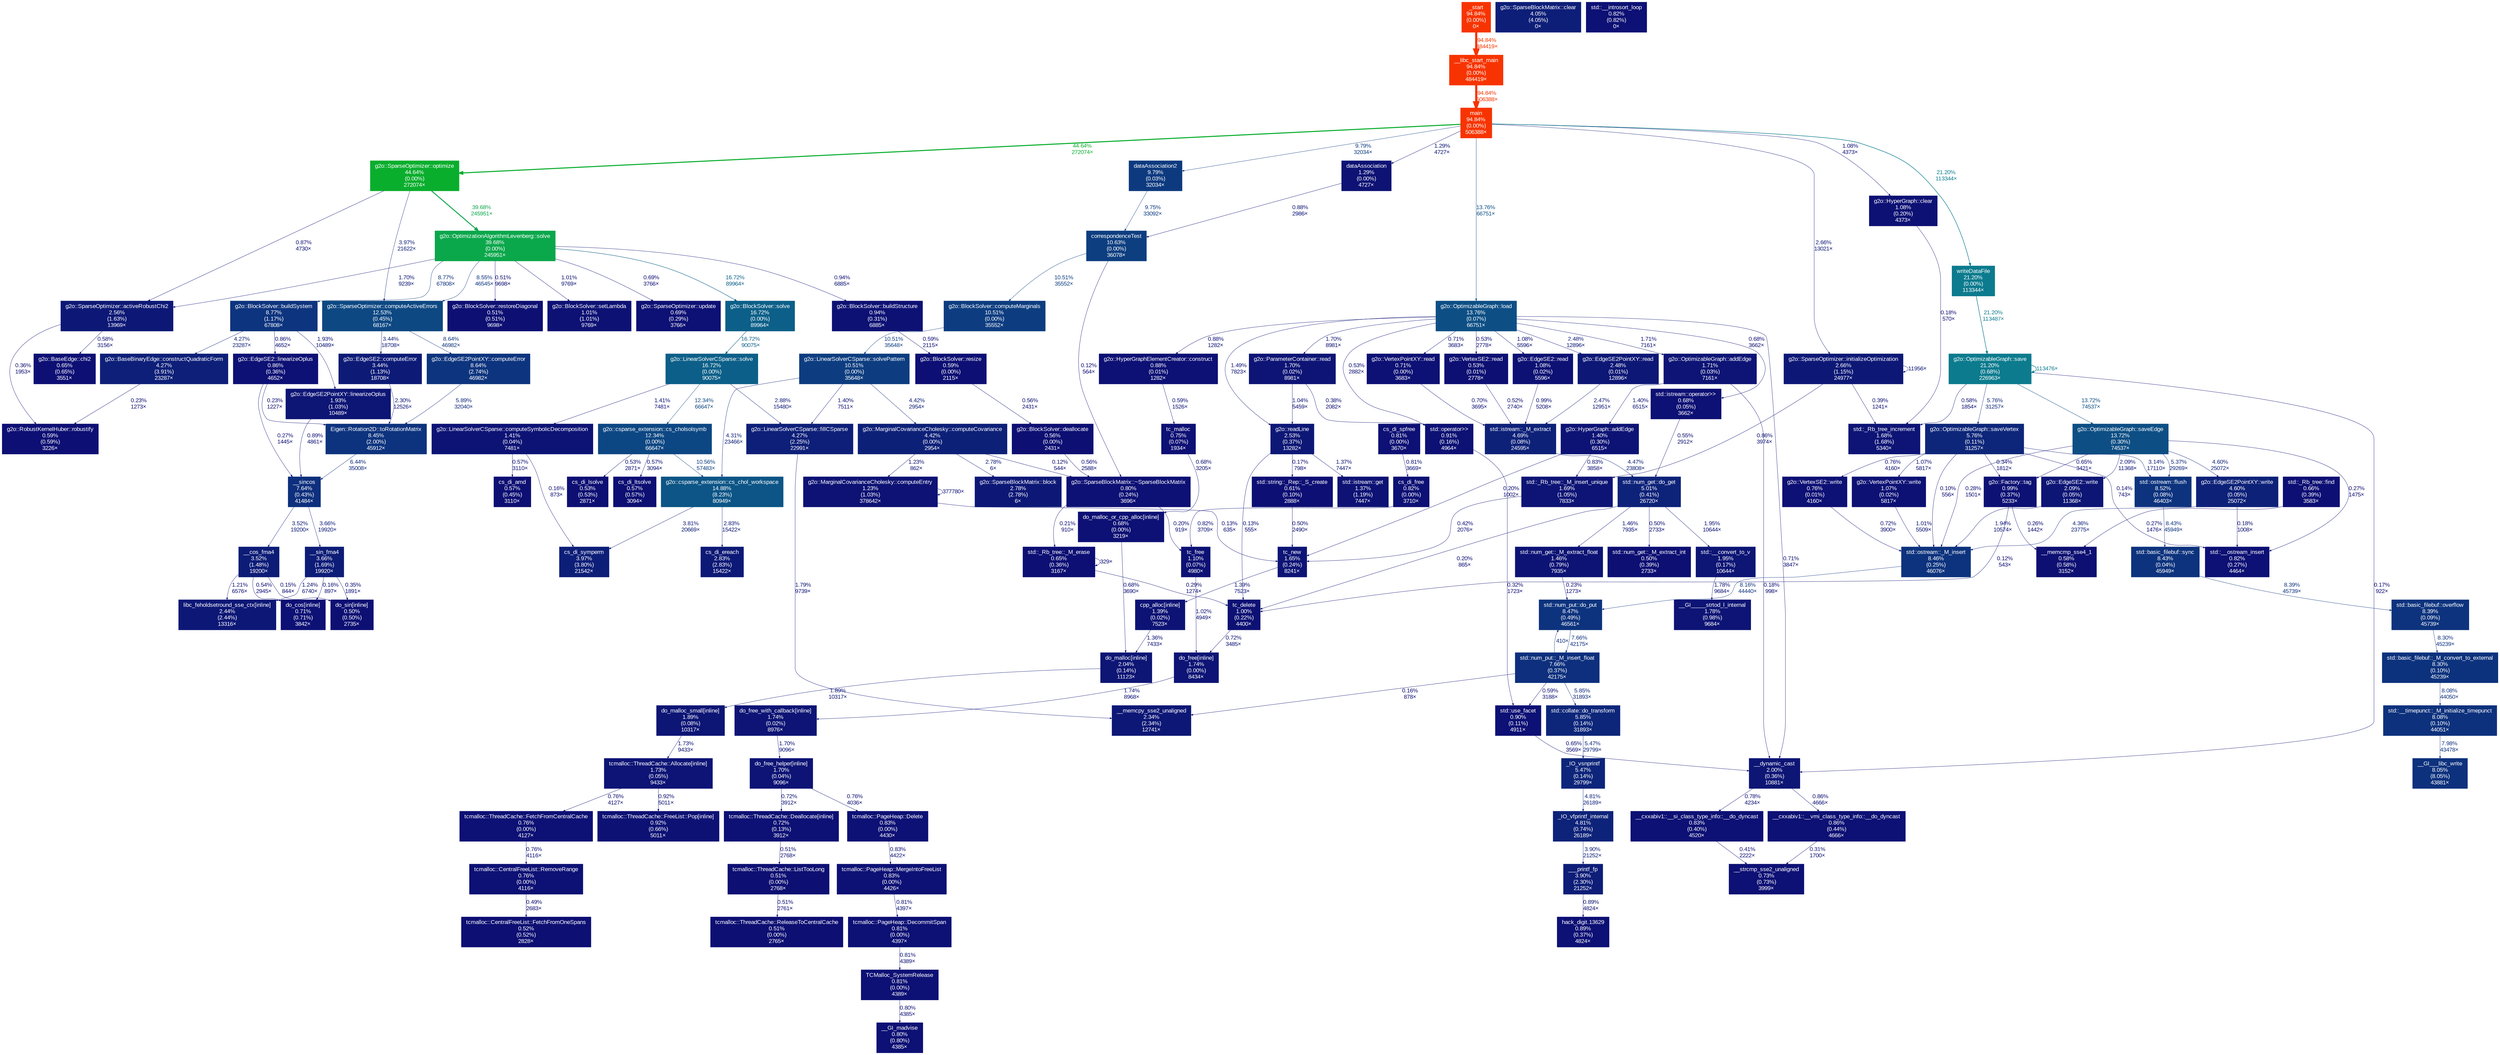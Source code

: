 digraph {
	graph [fontname=Arial, nodesep=0.125, ranksep=0.25];
	node [fontcolor=white, fontname=Arial, height=0, shape=box, style=filled, width=0];
	edge [fontname=Arial];
	"Eigen::Rotation2D::toRotationMatrix" [color="#0d337e", fontcolor="#ffffff", fontsize="10.00", label="Eigen::Rotation2D::toRotationMatrix\n8.45%\n(2.00%)\n45912×"];
	"Eigen::Rotation2D::toRotationMatrix" -> "__sincos" [arrowsize="0.35", color="#0d297b", fontcolor="#0d297b", fontsize="10.00", label="6.44%\n35008×", labeldistance="0.50", penwidth="0.50"];
	"TCMalloc_SystemRelease" [color="#0d1074", fontcolor="#ffffff", fontsize="10.00", label="TCMalloc_SystemRelease\n0.81%\n(0.00%)\n4389×"];
	"TCMalloc_SystemRelease" -> "__GI_madvise" [arrowsize="0.35", color="#0d1074", fontcolor="#0d1074", fontsize="10.00", label="0.80%\n4385×", labeldistance="0.50", penwidth="0.50"];
	"_IO_vfprintf_internal" [color="#0d2279", fontcolor="#ffffff", fontsize="10.00", label="_IO_vfprintf_internal\n4.81%\n(0.74%)\n26189×"];
	"_IO_vfprintf_internal" -> "___printf_fp" [arrowsize="0.35", color="#0d1d78", fontcolor="#0d1d78", fontsize="10.00", label="3.90%\n21252×", labeldistance="0.50", penwidth="0.50"];
	"_IO_vsnprintf" [color="#0d257a", fontcolor="#ffffff", fontsize="10.00", label="_IO_vsnprintf\n5.47%\n(0.14%)\n29799×"];
	"_IO_vsnprintf" -> "_IO_vfprintf_internal" [arrowsize="0.35", color="#0d2279", fontcolor="#0d2279", fontsize="10.00", label="4.81%\n26189×", labeldistance="0.50", penwidth="0.50"];
	"__GI_____strtod_l_internal" [color="#0d1475", fontcolor="#ffffff", fontsize="10.00", label="__GI_____strtod_l_internal\n1.78%\n(0.98%)\n9684×"];
	"__GI___libc_write" [color="#0d317d", fontcolor="#ffffff", fontsize="10.00", label="__GI___libc_write\n8.05%\n(8.05%)\n43881×"];
	"__GI_madvise" [color="#0d1074", fontcolor="#ffffff", fontsize="10.00", label="__GI_madvise\n0.80%\n(0.80%)\n4385×"];
	"___printf_fp" [color="#0d1d78", fontcolor="#ffffff", fontsize="10.00", label="___printf_fp\n3.90%\n(2.30%)\n21252×"];
	"___printf_fp" -> "hack_digit.13629" [arrowsize="0.35", color="#0d1074", fontcolor="#0d1074", fontsize="10.00", label="0.89%\n4824×", labeldistance="0.50", penwidth="0.50"];
	"__cos_fma4" [color="#0d1c77", fontcolor="#ffffff", fontsize="10.00", label="__cos_fma4\n3.52%\n(1.48%)\n19200×"];
	"__cos_fma4" -> "do_cos[inline]" [arrowsize="0.35", color="#0d0f73", fontcolor="#0d0f73", fontsize="10.00", label="0.54%\n2945×", labeldistance="0.50", penwidth="0.50"];
	"__cos_fma4" -> "do_sin[inline]" [arrowsize="0.35", color="#0d0d73", fontcolor="#0d0d73", fontsize="10.00", label="0.15%\n844×", labeldistance="0.50", penwidth="0.50"];
	"__cos_fma4" -> "libc_feholdsetround_sse_ctx[inline]" [arrowsize="0.35", color="#0d1274", fontcolor="#0d1274", fontsize="10.00", label="1.21%\n6576×", labeldistance="0.50", penwidth="0.50"];
	"__cxxabiv1::__si_class_type_info::__do_dyncast" [color="#0d1074", fontcolor="#ffffff", fontsize="10.00", label="__cxxabiv1::__si_class_type_info::__do_dyncast\n0.83%\n(0.40%)\n4520×"];
	"__cxxabiv1::__si_class_type_info::__do_dyncast" -> "__strcmp_sse2_unaligned" [arrowsize="0.35", color="#0d0e73", fontcolor="#0d0e73", fontsize="10.00", label="0.41%\n2222×", labeldistance="0.50", penwidth="0.50"];
	"__cxxabiv1::__vmi_class_type_info::__do_dyncast" [color="#0d1074", fontcolor="#ffffff", fontsize="10.00", label="__cxxabiv1::__vmi_class_type_info::__do_dyncast\n0.86%\n(0.44%)\n4666×"];
	"__cxxabiv1::__vmi_class_type_info::__do_dyncast" -> "__strcmp_sse2_unaligned" [arrowsize="0.35", color="#0d0e73", fontcolor="#0d0e73", fontsize="10.00", label="0.31%\n1700×", labeldistance="0.50", penwidth="0.50"];
	"__dynamic_cast" [color="#0d1575", fontcolor="#ffffff", fontsize="10.00", label="__dynamic_cast\n2.00%\n(0.36%)\n10881×"];
	"__dynamic_cast" -> "__cxxabiv1::__si_class_type_info::__do_dyncast" [arrowsize="0.35", color="#0d1074", fontcolor="#0d1074", fontsize="10.00", label="0.78%\n4234×", labeldistance="0.50", penwidth="0.50"];
	"__dynamic_cast" -> "__cxxabiv1::__vmi_class_type_info::__do_dyncast" [arrowsize="0.35", color="#0d1074", fontcolor="#0d1074", fontsize="10.00", label="0.86%\n4666×", labeldistance="0.50", penwidth="0.50"];
	"__libc_start_main" [color="#f73401", fontcolor="#ffffff", fontsize="10.00", label="__libc_start_main\n94.84%\n(0.00%)\n484419×"];
	"__libc_start_main" -> main [arrowsize="0.97", color="#f73401", fontcolor="#f73401", fontsize="10.00", label="94.84%\n506388×", labeldistance="3.79", penwidth="3.79"];
	"__memcmp_sse4_1" [color="#0d0f73", fontcolor="#ffffff", fontsize="10.00", label="__memcmp_sse4_1\n0.58%\n(0.58%)\n3152×"];
	"__memcpy_sse2_unaligned" [color="#0d1776", fontcolor="#ffffff", fontsize="10.00", label="__memcpy_sse2_unaligned\n2.34%\n(2.34%)\n12741×"];
	"__sin_fma4" [color="#0d1c77", fontcolor="#ffffff", fontsize="10.00", label="__sin_fma4\n3.66%\n(1.69%)\n19920×"];
	"__sin_fma4" -> "do_cos[inline]" [arrowsize="0.35", color="#0d0d73", fontcolor="#0d0d73", fontsize="10.00", label="0.16%\n897×", labeldistance="0.50", penwidth="0.50"];
	"__sin_fma4" -> "do_sin[inline]" [arrowsize="0.35", color="#0d0e73", fontcolor="#0d0e73", fontsize="10.00", label="0.35%\n1891×", labeldistance="0.50", penwidth="0.50"];
	"__sin_fma4" -> "libc_feholdsetround_sse_ctx[inline]" [arrowsize="0.35", color="#0d1274", fontcolor="#0d1274", fontsize="10.00", label="1.24%\n6740×", labeldistance="0.50", penwidth="0.50"];
	"__sincos" [color="#0d2f7d", fontcolor="#ffffff", fontsize="10.00", label="__sincos\n7.64%\n(0.43%)\n41484×"];
	"__sincos" -> "__cos_fma4" [arrowsize="0.35", color="#0d1c77", fontcolor="#0d1c77", fontsize="10.00", label="3.52%\n19200×", labeldistance="0.50", penwidth="0.50"];
	"__sincos" -> "__sin_fma4" [arrowsize="0.35", color="#0d1c77", fontcolor="#0d1c77", fontsize="10.00", label="3.66%\n19920×", labeldistance="0.50", penwidth="0.50"];
	"__strcmp_sse2_unaligned" [color="#0d1074", fontcolor="#ffffff", fontsize="10.00", label="__strcmp_sse2_unaligned\n0.73%\n(0.73%)\n3999×"];
	"_start" [color="#f73401", fontcolor="#ffffff", fontsize="10.00", label="_start\n94.84%\n(0.00%)\n0×"];
	"_start" -> "__libc_start_main" [arrowsize="0.97", color="#f73401", fontcolor="#f73401", fontsize="10.00", label="94.84%\n484419×", labeldistance="3.79", penwidth="3.79"];
	correspondenceTest [color="#0d3e80", fontcolor="#ffffff", fontsize="10.00", label="correspondenceTest\n10.63%\n(0.00%)\n36078×"];
	correspondenceTest -> "g2o::BlockSolver::computeMarginals" [arrowsize="0.35", color="#0d3d80", fontcolor="#0d3d80", fontsize="10.00", label="10.51%\n35552×", labeldistance="0.50", penwidth="0.50"];
	correspondenceTest -> "g2o::SparseBlockMatrix::~SparseBlockMatrix" [arrowsize="0.35", color="#0d0d73", fontcolor="#0d0d73", fontsize="10.00", label="0.12%\n564×", labeldistance="0.50", penwidth="0.50"];
	"cpp_alloc[inline]" [color="#0d1375", fontcolor="#ffffff", fontsize="10.00", label="cpp_alloc[inline]\n1.39%\n(0.02%)\n7523×"];
	"cpp_alloc[inline]" -> "do_malloc[inline]" [arrowsize="0.35", color="#0d1274", fontcolor="#0d1274", fontsize="10.00", label="1.36%\n7433×", labeldistance="0.50", penwidth="0.50"];
	"cs_di_amd" [color="#0d0f73", fontcolor="#ffffff", fontsize="10.00", label="cs_di_amd\n0.57%\n(0.45%)\n3110×"];
	"cs_di_ereach" [color="#0d1976", fontcolor="#ffffff", fontsize="10.00", label="cs_di_ereach\n2.83%\n(2.83%)\n15422×"];
	"cs_di_free" [color="#0d1074", fontcolor="#ffffff", fontsize="10.00", label="cs_di_free\n0.82%\n(0.00%)\n3710×"];
	"cs_di_free" -> "tc_free" [arrowsize="0.35", color="#0d1074", fontcolor="#0d1074", fontsize="10.00", label="0.82%\n3709×", labeldistance="0.50", penwidth="0.50"];
	"cs_di_lsolve" [color="#0d0f73", fontcolor="#ffffff", fontsize="10.00", label="cs_di_lsolve\n0.53%\n(0.53%)\n2871×"];
	"cs_di_ltsolve" [color="#0d0f73", fontcolor="#ffffff", fontsize="10.00", label="cs_di_ltsolve\n0.57%\n(0.57%)\n3094×"];
	"cs_di_spfree" [color="#0d1074", fontcolor="#ffffff", fontsize="10.00", label="cs_di_spfree\n0.81%\n(0.00%)\n3670×"];
	"cs_di_spfree" -> "cs_di_free" [arrowsize="0.35", color="#0d1074", fontcolor="#0d1074", fontsize="10.00", label="0.81%\n3669×", labeldistance="0.50", penwidth="0.50"];
	"cs_di_symperm" [color="#0d1e78", fontcolor="#ffffff", fontsize="10.00", label="cs_di_symperm\n3.97%\n(3.80%)\n21542×"];
	dataAssociation [color="#0d1274", fontcolor="#ffffff", fontsize="10.00", label="dataAssociation\n1.29%\n(0.00%)\n4727×"];
	dataAssociation -> correspondenceTest [arrowsize="0.35", color="#0d1074", fontcolor="#0d1074", fontsize="10.00", label="0.88%\n2986×", labeldistance="0.50", penwidth="0.50"];
	dataAssociation2 [color="#0d3a7f", fontcolor="#ffffff", fontsize="10.00", label="dataAssociation2\n9.79%\n(0.03%)\n32034×"];
	dataAssociation2 -> correspondenceTest [arrowsize="0.35", color="#0d397f", fontcolor="#0d397f", fontsize="10.00", label="9.75%\n33092×", labeldistance="0.50", penwidth="0.50"];
	"do_cos[inline]" [color="#0d1074", fontcolor="#ffffff", fontsize="10.00", label="do_cos[inline]\n0.71%\n(0.71%)\n3842×"];
	"do_free[inline]" [color="#0d1475", fontcolor="#ffffff", fontsize="10.00", label="do_free[inline]\n1.74%\n(0.00%)\n8434×"];
	"do_free[inline]" -> "do_free_with_callback[inline]" [arrowsize="0.35", color="#0d1475", fontcolor="#0d1475", fontsize="10.00", label="1.74%\n8968×", labeldistance="0.50", penwidth="0.50"];
	"do_free_helper[inline]" [color="#0d1475", fontcolor="#ffffff", fontsize="10.00", label="do_free_helper[inline]\n1.70%\n(0.04%)\n9096×"];
	"do_free_helper[inline]" -> "tcmalloc::PageHeap::Delete" [arrowsize="0.35", color="#0d1074", fontcolor="#0d1074", fontsize="10.00", label="0.76%\n4036×", labeldistance="0.50", penwidth="0.50"];
	"do_free_helper[inline]" -> "tcmalloc::ThreadCache::Deallocate[inline]" [arrowsize="0.35", color="#0d1074", fontcolor="#0d1074", fontsize="10.00", label="0.72%\n3912×", labeldistance="0.50", penwidth="0.50"];
	"do_free_with_callback[inline]" [color="#0d1475", fontcolor="#ffffff", fontsize="10.00", label="do_free_with_callback[inline]\n1.74%\n(0.02%)\n8976×"];
	"do_free_with_callback[inline]" -> "do_free_helper[inline]" [arrowsize="0.35", color="#0d1475", fontcolor="#0d1475", fontsize="10.00", label="1.70%\n9096×", labeldistance="0.50", penwidth="0.50"];
	"do_malloc[inline]" [color="#0d1575", fontcolor="#ffffff", fontsize="10.00", label="do_malloc[inline]\n2.04%\n(0.14%)\n11123×"];
	"do_malloc[inline]" -> "do_malloc_small[inline]" [arrowsize="0.35", color="#0d1575", fontcolor="#0d1575", fontsize="10.00", label="1.89%\n10317×", labeldistance="0.50", penwidth="0.50"];
	"do_malloc_or_cpp_alloc[inline]" [color="#0d1074", fontcolor="#ffffff", fontsize="10.00", label="do_malloc_or_cpp_alloc[inline]\n0.68%\n(0.00%)\n3219×"];
	"do_malloc_or_cpp_alloc[inline]" -> "do_malloc[inline]" [arrowsize="0.35", color="#0d1074", fontcolor="#0d1074", fontsize="10.00", label="0.68%\n3690×", labeldistance="0.50", penwidth="0.50"];
	"do_malloc_small[inline]" [color="#0d1575", fontcolor="#ffffff", fontsize="10.00", label="do_malloc_small[inline]\n1.89%\n(0.08%)\n10317×"];
	"do_malloc_small[inline]" -> "tcmalloc::ThreadCache::Allocate[inline]" [arrowsize="0.35", color="#0d1475", fontcolor="#0d1475", fontsize="10.00", label="1.73%\n9433×", labeldistance="0.50", penwidth="0.50"];
	"do_sin[inline]" [color="#0d0f73", fontcolor="#ffffff", fontsize="10.00", label="do_sin[inline]\n0.50%\n(0.50%)\n2735×"];
	"g2o::BaseBinaryEdge::constructQuadraticForm" [color="#0d1f78", fontcolor="#ffffff", fontsize="10.00", label="g2o::BaseBinaryEdge::constructQuadraticForm\n4.27%\n(3.91%)\n23287×"];
	"g2o::BaseBinaryEdge::constructQuadraticForm" -> "g2o::RobustKernelHuber::robustify" [arrowsize="0.35", color="#0d0e73", fontcolor="#0d0e73", fontsize="10.00", label="0.23%\n1273×", labeldistance="0.50", penwidth="0.50"];
	"g2o::BaseEdge::chi2" [color="#0d0f74", fontcolor="#ffffff", fontsize="10.00", label="g2o::BaseEdge::chi2\n0.65%\n(0.65%)\n3551×"];
	"g2o::BlockSolver::buildStructure" [color="#0d1174", fontcolor="#ffffff", fontsize="10.00", label="g2o::BlockSolver::buildStructure\n0.94%\n(0.31%)\n6885×"];
	"g2o::BlockSolver::buildStructure" -> "g2o::BlockSolver::resize" [arrowsize="0.35", color="#0d0f74", fontcolor="#0d0f74", fontsize="10.00", label="0.59%\n2115×", labeldistance="0.50", penwidth="0.50"];
	"g2o::BlockSolver::buildSystem" [color="#0d347e", fontcolor="#ffffff", fontsize="10.00", label="g2o::BlockSolver::buildSystem\n8.77%\n(1.17%)\n67808×"];
	"g2o::BlockSolver::buildSystem" -> "g2o::BaseBinaryEdge::constructQuadraticForm" [arrowsize="0.35", color="#0d1f78", fontcolor="#0d1f78", fontsize="10.00", label="4.27%\n23287×", labeldistance="0.50", penwidth="0.50"];
	"g2o::BlockSolver::buildSystem" -> "g2o::EdgeSE2::linearizeOplus" [arrowsize="0.35", color="#0d1074", fontcolor="#0d1074", fontsize="10.00", label="0.86%\n4652×", labeldistance="0.50", penwidth="0.50"];
	"g2o::BlockSolver::buildSystem" -> "g2o::EdgeSE2PointXY::linearizeOplus" [arrowsize="0.35", color="#0d1575", fontcolor="#0d1575", fontsize="10.00", label="1.93%\n10489×", labeldistance="0.50", penwidth="0.50"];
	"g2o::BlockSolver::computeMarginals" [color="#0d3d80", fontcolor="#ffffff", fontsize="10.00", label="g2o::BlockSolver::computeMarginals\n10.51%\n(0.00%)\n35552×"];
	"g2o::BlockSolver::computeMarginals" -> "g2o::LinearSolverCSparse::solvePattern" [arrowsize="0.35", color="#0d3d80", fontcolor="#0d3d80", fontsize="10.00", label="10.51%\n35648×", labeldistance="0.50", penwidth="0.50"];
	"g2o::BlockSolver::deallocate" [color="#0d0f73", fontcolor="#ffffff", fontsize="10.00", label="g2o::BlockSolver::deallocate\n0.56%\n(0.00%)\n2431×"];
	"g2o::BlockSolver::deallocate" -> "g2o::SparseBlockMatrix::~SparseBlockMatrix" [arrowsize="0.35", color="#0d0f73", fontcolor="#0d0f73", fontsize="10.00", label="0.56%\n2588×", labeldistance="0.50", penwidth="0.50"];
	"g2o::BlockSolver::resize" [color="#0d0f74", fontcolor="#ffffff", fontsize="10.00", label="g2o::BlockSolver::resize\n0.59%\n(0.00%)\n2115×"];
	"g2o::BlockSolver::resize" -> "g2o::BlockSolver::deallocate" [arrowsize="0.35", color="#0d0f73", fontcolor="#0d0f73", fontsize="10.00", label="0.56%\n2431×", labeldistance="0.50", penwidth="0.50"];
	"g2o::BlockSolver::restoreDiagonal" [color="#0d0f73", fontcolor="#ffffff", fontsize="10.00", label="g2o::BlockSolver::restoreDiagonal\n0.51%\n(0.51%)\n9698×"];
	"g2o::BlockSolver::setLambda" [color="#0d1174", fontcolor="#ffffff", fontsize="10.00", label="g2o::BlockSolver::setLambda\n1.01%\n(1.01%)\n9769×"];
	"g2o::BlockSolver::solve" [color="#0c5f88", fontcolor="#ffffff", fontsize="10.00", label="g2o::BlockSolver::solve\n16.72%\n(0.00%)\n89964×"];
	"g2o::BlockSolver::solve" -> "g2o::LinearSolverCSparse::solve" [arrowsize="0.41", color="#0c5f88", fontcolor="#0c5f88", fontsize="10.00", label="16.72%\n90075×", labeldistance="0.67", penwidth="0.67"];
	"g2o::EdgeSE2::computeError" [color="#0d1b77", fontcolor="#ffffff", fontsize="10.00", label="g2o::EdgeSE2::computeError\n3.44%\n(1.13%)\n18708×"];
	"g2o::EdgeSE2::computeError" -> "Eigen::Rotation2D::toRotationMatrix" [arrowsize="0.35", color="#0d1676", fontcolor="#0d1676", fontsize="10.00", label="2.30%\n12526×", labeldistance="0.50", penwidth="0.50"];
	"g2o::EdgeSE2::linearizeOplus" [color="#0d1074", fontcolor="#ffffff", fontsize="10.00", label="g2o::EdgeSE2::linearizeOplus\n0.86%\n(0.36%)\n4652×"];
	"g2o::EdgeSE2::linearizeOplus" -> "Eigen::Rotation2D::toRotationMatrix" [arrowsize="0.35", color="#0d0e73", fontcolor="#0d0e73", fontsize="10.00", label="0.23%\n1227×", labeldistance="0.50", penwidth="0.50"];
	"g2o::EdgeSE2::linearizeOplus" -> "__sincos" [arrowsize="0.35", color="#0d0e73", fontcolor="#0d0e73", fontsize="10.00", label="0.27%\n1445×", labeldistance="0.50", penwidth="0.50"];
	"g2o::EdgeSE2::read" [color="#0d1174", fontcolor="#ffffff", fontsize="10.00", label="g2o::EdgeSE2::read\n1.08%\n(0.02%)\n5596×"];
	"g2o::EdgeSE2::read" -> "std::istream::_M_extract" [arrowsize="0.35", color="#0d1174", fontcolor="#0d1174", fontsize="10.00", label="0.99%\n5208×", labeldistance="0.50", penwidth="0.50"];
	"g2o::EdgeSE2::write" [color="#0d1575", fontcolor="#ffffff", fontsize="10.00", label="g2o::EdgeSE2::write\n2.09%\n(0.05%)\n11368×"];
	"g2o::EdgeSE2::write" -> "std::ostream::_M_insert" [arrowsize="0.35", color="#0d1575", fontcolor="#0d1575", fontsize="10.00", label="1.94%\n10574×", labeldistance="0.50", penwidth="0.50"];
	"g2o::EdgeSE2PointXY::computeError" [color="#0d347e", fontcolor="#ffffff", fontsize="10.00", label="g2o::EdgeSE2PointXY::computeError\n8.64%\n(2.74%)\n46982×"];
	"g2o::EdgeSE2PointXY::computeError" -> "Eigen::Rotation2D::toRotationMatrix" [arrowsize="0.35", color="#0d277a", fontcolor="#0d277a", fontsize="10.00", label="5.89%\n32040×", labeldistance="0.50", penwidth="0.50"];
	"g2o::EdgeSE2PointXY::linearizeOplus" [color="#0d1575", fontcolor="#ffffff", fontsize="10.00", label="g2o::EdgeSE2PointXY::linearizeOplus\n1.93%\n(1.03%)\n10489×"];
	"g2o::EdgeSE2PointXY::linearizeOplus" -> "__sincos" [arrowsize="0.35", color="#0d1074", fontcolor="#0d1074", fontsize="10.00", label="0.89%\n4861×", labeldistance="0.50", penwidth="0.50"];
	"g2o::EdgeSE2PointXY::read" [color="#0d1776", fontcolor="#ffffff", fontsize="10.00", label="g2o::EdgeSE2PointXY::read\n2.48%\n(0.01%)\n12896×"];
	"g2o::EdgeSE2PointXY::read" -> "std::istream::_M_extract" [arrowsize="0.35", color="#0d1776", fontcolor="#0d1776", fontsize="10.00", label="2.47%\n12951×", labeldistance="0.50", penwidth="0.50"];
	"g2o::EdgeSE2PointXY::write" [color="#0d2179", fontcolor="#ffffff", fontsize="10.00", label="g2o::EdgeSE2PointXY::write\n4.60%\n(0.05%)\n25072×"];
	"g2o::EdgeSE2PointXY::write" -> "std::__ostream_insert" [arrowsize="0.35", color="#0d0e73", fontcolor="#0d0e73", fontsize="10.00", label="0.18%\n1008×", labeldistance="0.50", penwidth="0.50"];
	"g2o::EdgeSE2PointXY::write" -> "std::ostream::_M_insert" [arrowsize="0.35", color="#0d2078", fontcolor="#0d2078", fontsize="10.00", label="4.36%\n23775×", labeldistance="0.50", penwidth="0.50"];
	"g2o::Factory::tag" [color="#0d1174", fontcolor="#ffffff", fontsize="10.00", label="g2o::Factory::tag\n0.99%\n(0.37%)\n5233×"];
	"g2o::Factory::tag" -> "__memcmp_sse4_1" [arrowsize="0.35", color="#0d0e73", fontcolor="#0d0e73", fontsize="10.00", label="0.26%\n1442×", labeldistance="0.50", penwidth="0.50"];
	"g2o::Factory::tag" -> "tc_delete" [arrowsize="0.35", color="#0d0d73", fontcolor="#0d0d73", fontsize="10.00", label="0.12%\n543×", labeldistance="0.50", penwidth="0.50"];
	"g2o::HyperGraph::addEdge" [color="#0d1375", fontcolor="#ffffff", fontsize="10.00", label="g2o::HyperGraph::addEdge\n1.40%\n(0.30%)\n6515×"];
	"g2o::HyperGraph::addEdge" -> "std::_Rb_tree::_M_insert_unique" [arrowsize="0.35", color="#0d1074", fontcolor="#0d1074", fontsize="10.00", label="0.83%\n3858×", labeldistance="0.50", penwidth="0.50"];
	"g2o::HyperGraph::addEdge" -> "tc_new" [arrowsize="0.35", color="#0d0e73", fontcolor="#0d0e73", fontsize="10.00", label="0.20%\n1002×", labeldistance="0.50", penwidth="0.50"];
	"g2o::HyperGraph::clear" [color="#0d1174", fontcolor="#ffffff", fontsize="10.00", label="g2o::HyperGraph::clear\n1.08%\n(0.20%)\n4373×"];
	"g2o::HyperGraph::clear" -> "std::_Rb_tree_increment" [arrowsize="0.35", color="#0d0d73", fontcolor="#0d0d73", fontsize="10.00", label="0.18%\n570×", labeldistance="0.50", penwidth="0.50"];
	"g2o::HyperGraphElementCreator::construct" [color="#0d1074", fontcolor="#ffffff", fontsize="10.00", label="g2o::HyperGraphElementCreator::construct\n0.88%\n(0.01%)\n1282×"];
	"g2o::HyperGraphElementCreator::construct" -> "tc_malloc" [arrowsize="0.35", color="#0d0f74", fontcolor="#0d0f74", fontsize="10.00", label="0.59%\n1526×", labeldistance="0.50", penwidth="0.50"];
	"g2o::LinearSolverCSparse::computeSymbolicDecomposition" [color="#0d1375", fontcolor="#ffffff", fontsize="10.00", label="g2o::LinearSolverCSparse::computeSymbolicDecomposition\n1.41%\n(0.04%)\n7481×"];
	"g2o::LinearSolverCSparse::computeSymbolicDecomposition" -> "cs_di_amd" [arrowsize="0.35", color="#0d0f73", fontcolor="#0d0f73", fontsize="10.00", label="0.57%\n3110×", labeldistance="0.50", penwidth="0.50"];
	"g2o::LinearSolverCSparse::computeSymbolicDecomposition" -> "cs_di_symperm" [arrowsize="0.35", color="#0d0d73", fontcolor="#0d0d73", fontsize="10.00", label="0.16%\n873×", labeldistance="0.50", penwidth="0.50"];
	"g2o::LinearSolverCSparse::fillCSparse" [color="#0d1f78", fontcolor="#ffffff", fontsize="10.00", label="g2o::LinearSolverCSparse::fillCSparse\n4.27%\n(2.25%)\n22991×"];
	"g2o::LinearSolverCSparse::fillCSparse" -> "__memcpy_sse2_unaligned" [arrowsize="0.35", color="#0d1475", fontcolor="#0d1475", fontsize="10.00", label="1.79%\n9739×", labeldistance="0.50", penwidth="0.50"];
	"g2o::LinearSolverCSparse::solve" [color="#0c5f88", fontcolor="#ffffff", fontsize="10.00", label="g2o::LinearSolverCSparse::solve\n16.72%\n(0.00%)\n90075×"];
	"g2o::LinearSolverCSparse::solve" -> "g2o::LinearSolverCSparse::computeSymbolicDecomposition" [arrowsize="0.35", color="#0d1375", fontcolor="#0d1375", fontsize="10.00", label="1.41%\n7481×", labeldistance="0.50", penwidth="0.50"];
	"g2o::LinearSolverCSparse::solve" -> "g2o::LinearSolverCSparse::fillCSparse" [arrowsize="0.35", color="#0d1976", fontcolor="#0d1976", fontsize="10.00", label="2.88%\n15480×", labeldistance="0.50", penwidth="0.50"];
	"g2o::LinearSolverCSparse::solve" -> "g2o::csparse_extension::cs_cholsolsymb" [arrowsize="0.35", color="#0d4783", fontcolor="#0d4783", fontsize="10.00", label="12.34%\n66647×", labeldistance="0.50", penwidth="0.50"];
	"g2o::LinearSolverCSparse::solvePattern" [color="#0d3d80", fontcolor="#ffffff", fontsize="10.00", label="g2o::LinearSolverCSparse::solvePattern\n10.51%\n(0.00%)\n35648×"];
	"g2o::LinearSolverCSparse::solvePattern" -> "g2o::LinearSolverCSparse::fillCSparse" [arrowsize="0.35", color="#0d1375", fontcolor="#0d1375", fontsize="10.00", label="1.40%\n7511×", labeldistance="0.50", penwidth="0.50"];
	"g2o::LinearSolverCSparse::solvePattern" -> "g2o::MarginalCovarianceCholesky::computeCovariance" [arrowsize="0.35", color="#0d2078", fontcolor="#0d2078", fontsize="10.00", label="4.42%\n2954×", labeldistance="0.50", penwidth="0.50"];
	"g2o::LinearSolverCSparse::solvePattern" -> "g2o::csparse_extension::cs_chol_workspace" [arrowsize="0.35", color="#0d1f78", fontcolor="#0d1f78", fontsize="10.00", label="4.31%\n23466×", labeldistance="0.50", penwidth="0.50"];
	"g2o::MarginalCovarianceCholesky::computeCovariance" [color="#0d2078", fontcolor="#ffffff", fontsize="10.00", label="g2o::MarginalCovarianceCholesky::computeCovariance\n4.42%\n(0.00%)\n2954×"];
	"g2o::MarginalCovarianceCholesky::computeCovariance" -> "g2o::MarginalCovarianceCholesky::computeEntry" [arrowsize="0.35", color="#0d1274", fontcolor="#0d1274", fontsize="10.00", label="1.23%\n862×", labeldistance="0.50", penwidth="0.50"];
	"g2o::MarginalCovarianceCholesky::computeCovariance" -> "g2o::SparseBlockMatrix::block" [arrowsize="0.35", color="#0d1876", fontcolor="#0d1876", fontsize="10.00", label="2.78%\n6×", labeldistance="0.50", penwidth="0.50"];
	"g2o::MarginalCovarianceCholesky::computeCovariance" -> "g2o::SparseBlockMatrix::~SparseBlockMatrix" [arrowsize="0.35", color="#0d0d73", fontcolor="#0d0d73", fontsize="10.00", label="0.12%\n544×", labeldistance="0.50", penwidth="0.50"];
	"g2o::MarginalCovarianceCholesky::computeEntry" [color="#0d1274", fontcolor="#ffffff", fontsize="10.00", label="g2o::MarginalCovarianceCholesky::computeEntry\n1.23%\n(1.03%)\n378642×"];
	"g2o::MarginalCovarianceCholesky::computeEntry" -> "g2o::MarginalCovarianceCholesky::computeEntry" [arrowsize="0.35", color="#0d1274", fontcolor="#0d1274", fontsize="10.00", label="377780×", labeldistance="0.50", penwidth="0.50"];
	"g2o::MarginalCovarianceCholesky::computeEntry" -> "tc_new" [arrowsize="0.35", color="#0d0d73", fontcolor="#0d0d73", fontsize="10.00", label="0.13%\n635×", labeldistance="0.50", penwidth="0.50"];
	"g2o::OptimizableGraph::addEdge" [color="#0d1475", fontcolor="#ffffff", fontsize="10.00", label="g2o::OptimizableGraph::addEdge\n1.71%\n(0.03%)\n7161×"];
	"g2o::OptimizableGraph::addEdge" -> "__dynamic_cast" [arrowsize="0.35", color="#0d0d73", fontcolor="#0d0d73", fontsize="10.00", label="0.18%\n998×", labeldistance="0.50", penwidth="0.50"];
	"g2o::OptimizableGraph::addEdge" -> "g2o::HyperGraph::addEdge" [arrowsize="0.35", color="#0d1375", fontcolor="#0d1375", fontsize="10.00", label="1.40%\n6515×", labeldistance="0.50", penwidth="0.50"];
	"g2o::OptimizableGraph::load" [color="#0d4f85", fontcolor="#ffffff", fontsize="10.00", label="g2o::OptimizableGraph::load\n13.76%\n(0.07%)\n66751×"];
	"g2o::OptimizableGraph::load" -> "__dynamic_cast" [arrowsize="0.35", color="#0d1074", fontcolor="#0d1074", fontsize="10.00", label="0.71%\n3847×", labeldistance="0.50", penwidth="0.50"];
	"g2o::OptimizableGraph::load" -> "g2o::EdgeSE2::read" [arrowsize="0.35", color="#0d1174", fontcolor="#0d1174", fontsize="10.00", label="1.08%\n5596×", labeldistance="0.50", penwidth="0.50"];
	"g2o::OptimizableGraph::load" -> "g2o::EdgeSE2PointXY::read" [arrowsize="0.35", color="#0d1776", fontcolor="#0d1776", fontsize="10.00", label="2.48%\n12896×", labeldistance="0.50", penwidth="0.50"];
	"g2o::OptimizableGraph::load" -> "g2o::HyperGraphElementCreator::construct" [arrowsize="0.35", color="#0d1074", fontcolor="#0d1074", fontsize="10.00", label="0.88%\n1282×", labeldistance="0.50", penwidth="0.50"];
	"g2o::OptimizableGraph::load" -> "g2o::OptimizableGraph::addEdge" [arrowsize="0.35", color="#0d1475", fontcolor="#0d1475", fontsize="10.00", label="1.71%\n7161×", labeldistance="0.50", penwidth="0.50"];
	"g2o::OptimizableGraph::load" -> "g2o::ParameterContainer::read" [arrowsize="0.35", color="#0d1475", fontcolor="#0d1475", fontsize="10.00", label="1.70%\n8981×", labeldistance="0.50", penwidth="0.50"];
	"g2o::OptimizableGraph::load" -> "g2o::VertexPointXY::read" [arrowsize="0.35", color="#0d1074", fontcolor="#0d1074", fontsize="10.00", label="0.71%\n3683×", labeldistance="0.50", penwidth="0.50"];
	"g2o::OptimizableGraph::load" -> "g2o::VertexSE2::read" [arrowsize="0.35", color="#0d0f73", fontcolor="#0d0f73", fontsize="10.00", label="0.53%\n2778×", labeldistance="0.50", penwidth="0.50"];
	"g2o::OptimizableGraph::load" -> "g2o::readLine" [arrowsize="0.35", color="#0d1375", fontcolor="#0d1375", fontsize="10.00", label="1.49%\n7823×", labeldistance="0.50", penwidth="0.50"];
	"g2o::OptimizableGraph::load" -> "std::istream::operator>>" [arrowsize="0.35", color="#0d1074", fontcolor="#0d1074", fontsize="10.00", label="0.68%\n3662×", labeldistance="0.50", penwidth="0.50"];
	"g2o::OptimizableGraph::load" -> "std::operator>>" [arrowsize="0.35", color="#0d0f73", fontcolor="#0d0f73", fontsize="10.00", label="0.53%\n2882×", labeldistance="0.50", penwidth="0.50"];
	"g2o::OptimizableGraph::save" [color="#0c7b8e", fontcolor="#ffffff", fontsize="10.00", label="g2o::OptimizableGraph::save\n21.20%\n(0.68%)\n226963×"];
	"g2o::OptimizableGraph::save" -> "__dynamic_cast" [arrowsize="0.35", color="#0d0d73", fontcolor="#0d0d73", fontsize="10.00", label="0.17%\n922×", labeldistance="0.50", penwidth="0.50"];
	"g2o::OptimizableGraph::save" -> "g2o::OptimizableGraph::save" [arrowsize="0.46", color="#0c7b8e", fontcolor="#0c7b8e", fontsize="10.00", label="113476×", labeldistance="0.85", penwidth="0.85"];
	"g2o::OptimizableGraph::save" -> "g2o::OptimizableGraph::saveEdge" [arrowsize="0.37", color="#0d4e84", fontcolor="#0d4e84", fontsize="10.00", label="13.72%\n74537×", labeldistance="0.55", penwidth="0.55"];
	"g2o::OptimizableGraph::save" -> "g2o::OptimizableGraph::saveVertex" [arrowsize="0.35", color="#0d267a", fontcolor="#0d267a", fontsize="10.00", label="5.76%\n31257×", labeldistance="0.50", penwidth="0.50"];
	"g2o::OptimizableGraph::save" -> "std::_Rb_tree_increment" [arrowsize="0.35", color="#0d0f73", fontcolor="#0d0f73", fontsize="10.00", label="0.58%\n1854×", labeldistance="0.50", penwidth="0.50"];
	"g2o::OptimizableGraph::saveEdge" [color="#0d4e84", fontcolor="#ffffff", fontsize="10.00", label="g2o::OptimizableGraph::saveEdge\n13.72%\n(0.30%)\n74537×"];
	"g2o::OptimizableGraph::saveEdge" -> "g2o::EdgeSE2::write" [arrowsize="0.35", color="#0d1575", fontcolor="#0d1575", fontsize="10.00", label="2.09%\n11368×", labeldistance="0.50", penwidth="0.50"];
	"g2o::OptimizableGraph::saveEdge" -> "g2o::EdgeSE2PointXY::write" [arrowsize="0.35", color="#0d2179", fontcolor="#0d2179", fontsize="10.00", label="4.60%\n25072×", labeldistance="0.50", penwidth="0.50"];
	"g2o::OptimizableGraph::saveEdge" -> "g2o::Factory::tag" [arrowsize="0.35", color="#0d0f74", fontcolor="#0d0f74", fontsize="10.00", label="0.65%\n3421×", labeldistance="0.50", penwidth="0.50"];
	"g2o::OptimizableGraph::saveEdge" -> "std::__ostream_insert" [arrowsize="0.35", color="#0d0e73", fontcolor="#0d0e73", fontsize="10.00", label="0.27%\n1475×", labeldistance="0.50", penwidth="0.50"];
	"g2o::OptimizableGraph::saveEdge" -> "std::ostream::_M_insert" [arrowsize="0.35", color="#0d0e73", fontcolor="#0d0e73", fontsize="10.00", label="0.28%\n1501×", labeldistance="0.50", penwidth="0.50"];
	"g2o::OptimizableGraph::saveEdge" -> "std::ostream::flush" [arrowsize="0.35", color="#0d247a", fontcolor="#0d247a", fontsize="10.00", label="5.37%\n29269×", labeldistance="0.50", penwidth="0.50"];
	"g2o::OptimizableGraph::saveVertex" [color="#0d267a", fontcolor="#ffffff", fontsize="10.00", label="g2o::OptimizableGraph::saveVertex\n5.76%\n(0.11%)\n31257×"];
	"g2o::OptimizableGraph::saveVertex" -> "g2o::Factory::tag" [arrowsize="0.35", color="#0d0e73", fontcolor="#0d0e73", fontsize="10.00", label="0.34%\n1812×", labeldistance="0.50", penwidth="0.50"];
	"g2o::OptimizableGraph::saveVertex" -> "g2o::VertexPointXY::write" [arrowsize="0.35", color="#0d1174", fontcolor="#0d1174", fontsize="10.00", label="1.07%\n5817×", labeldistance="0.50", penwidth="0.50"];
	"g2o::OptimizableGraph::saveVertex" -> "g2o::VertexSE2::write" [arrowsize="0.35", color="#0d1074", fontcolor="#0d1074", fontsize="10.00", label="0.76%\n4160×", labeldistance="0.50", penwidth="0.50"];
	"g2o::OptimizableGraph::saveVertex" -> "std::__ostream_insert" [arrowsize="0.35", color="#0d0d73", fontcolor="#0d0d73", fontsize="10.00", label="0.14%\n743×", labeldistance="0.50", penwidth="0.50"];
	"g2o::OptimizableGraph::saveVertex" -> "std::ostream::_M_insert" [arrowsize="0.35", color="#0d0d73", fontcolor="#0d0d73", fontsize="10.00", label="0.10%\n556×", labeldistance="0.50", penwidth="0.50"];
	"g2o::OptimizableGraph::saveVertex" -> "std::ostream::flush" [arrowsize="0.35", color="#0d1a77", fontcolor="#0d1a77", fontsize="10.00", label="3.14%\n17110×", labeldistance="0.50", penwidth="0.50"];
	"g2o::OptimizationAlgorithmLevenberg::solve" [color="#0ba74b", fontcolor="#ffffff", fontsize="10.00", label="g2o::OptimizationAlgorithmLevenberg::solve\n39.68%\n(0.00%)\n245951×"];
	"g2o::OptimizationAlgorithmLevenberg::solve" -> "g2o::BlockSolver::buildStructure" [arrowsize="0.35", color="#0d1174", fontcolor="#0d1174", fontsize="10.00", label="0.94%\n6885×", labeldistance="0.50", penwidth="0.50"];
	"g2o::OptimizationAlgorithmLevenberg::solve" -> "g2o::BlockSolver::buildSystem" [arrowsize="0.35", color="#0d347e", fontcolor="#0d347e", fontsize="10.00", label="8.77%\n67808×", labeldistance="0.50", penwidth="0.50"];
	"g2o::OptimizationAlgorithmLevenberg::solve" -> "g2o::BlockSolver::restoreDiagonal" [arrowsize="0.35", color="#0d0f73", fontcolor="#0d0f73", fontsize="10.00", label="0.51%\n9698×", labeldistance="0.50", penwidth="0.50"];
	"g2o::OptimizationAlgorithmLevenberg::solve" -> "g2o::BlockSolver::setLambda" [arrowsize="0.35", color="#0d1174", fontcolor="#0d1174", fontsize="10.00", label="1.01%\n9769×", labeldistance="0.50", penwidth="0.50"];
	"g2o::OptimizationAlgorithmLevenberg::solve" -> "g2o::BlockSolver::solve" [arrowsize="0.41", color="#0c5f88", fontcolor="#0c5f88", fontsize="10.00", label="16.72%\n89964×", labeldistance="0.67", penwidth="0.67"];
	"g2o::OptimizationAlgorithmLevenberg::solve" -> "g2o::SparseOptimizer::activeRobustChi2" [arrowsize="0.35", color="#0d1475", fontcolor="#0d1475", fontsize="10.00", label="1.70%\n9239×", labeldistance="0.50", penwidth="0.50"];
	"g2o::OptimizationAlgorithmLevenberg::solve" -> "g2o::SparseOptimizer::computeActiveErrors" [arrowsize="0.35", color="#0d337e", fontcolor="#0d337e", fontsize="10.00", label="8.55%\n46545×", labeldistance="0.50", penwidth="0.50"];
	"g2o::OptimizationAlgorithmLevenberg::solve" -> "g2o::SparseOptimizer::update" [arrowsize="0.35", color="#0d1074", fontcolor="#0d1074", fontsize="10.00", label="0.69%\n3766×", labeldistance="0.50", penwidth="0.50"];
	"g2o::ParameterContainer::read" [color="#0d1475", fontcolor="#ffffff", fontsize="10.00", label="g2o::ParameterContainer::read\n1.70%\n(0.02%)\n8981×"];
	"g2o::ParameterContainer::read" -> "g2o::readLine" [arrowsize="0.35", color="#0d1174", fontcolor="#0d1174", fontsize="10.00", label="1.04%\n5459×", labeldistance="0.50", penwidth="0.50"];
	"g2o::ParameterContainer::read" -> "std::operator>>" [arrowsize="0.35", color="#0d0e73", fontcolor="#0d0e73", fontsize="10.00", label="0.38%\n2082×", labeldistance="0.50", penwidth="0.50"];
	"g2o::RobustKernelHuber::robustify" [color="#0d0f74", fontcolor="#ffffff", fontsize="10.00", label="g2o::RobustKernelHuber::robustify\n0.59%\n(0.59%)\n3226×"];
	"g2o::SparseBlockMatrix::block" [color="#0d1876", fontcolor="#ffffff", fontsize="10.00", label="g2o::SparseBlockMatrix::block\n2.78%\n(2.78%)\n6×"];
	"g2o::SparseBlockMatrix::clear" [color="#0d1e78", fontcolor="#ffffff", fontsize="10.00", label="g2o::SparseBlockMatrix::clear\n4.05%\n(4.05%)\n0×"];
	"g2o::SparseBlockMatrix::~SparseBlockMatrix" [color="#0d1074", fontcolor="#ffffff", fontsize="10.00", label="g2o::SparseBlockMatrix::~SparseBlockMatrix\n0.80%\n(0.24%)\n3696×"];
	"g2o::SparseBlockMatrix::~SparseBlockMatrix" -> "std::_Rb_tree::_M_erase" [arrowsize="0.35", color="#0d0e73", fontcolor="#0d0e73", fontsize="10.00", label="0.21%\n910×", labeldistance="0.50", penwidth="0.50"];
	"g2o::SparseBlockMatrix::~SparseBlockMatrix" -> "tc_free" [arrowsize="0.35", color="#0d0e73", fontcolor="#0d0e73", fontsize="10.00", label="0.20%\n919×", labeldistance="0.50", penwidth="0.50"];
	"g2o::SparseOptimizer::activeRobustChi2" [color="#0d1876", fontcolor="#ffffff", fontsize="10.00", label="g2o::SparseOptimizer::activeRobustChi2\n2.56%\n(1.63%)\n13969×"];
	"g2o::SparseOptimizer::activeRobustChi2" -> "g2o::BaseEdge::chi2" [arrowsize="0.35", color="#0d0f73", fontcolor="#0d0f73", fontsize="10.00", label="0.58%\n3156×", labeldistance="0.50", penwidth="0.50"];
	"g2o::SparseOptimizer::activeRobustChi2" -> "g2o::RobustKernelHuber::robustify" [arrowsize="0.35", color="#0d0e73", fontcolor="#0d0e73", fontsize="10.00", label="0.36%\n1953×", labeldistance="0.50", penwidth="0.50"];
	"g2o::SparseOptimizer::computeActiveErrors" [color="#0d4883", fontcolor="#ffffff", fontsize="10.00", label="g2o::SparseOptimizer::computeActiveErrors\n12.53%\n(0.45%)\n68167×"];
	"g2o::SparseOptimizer::computeActiveErrors" -> "g2o::EdgeSE2::computeError" [arrowsize="0.35", color="#0d1b77", fontcolor="#0d1b77", fontsize="10.00", label="3.44%\n18708×", labeldistance="0.50", penwidth="0.50"];
	"g2o::SparseOptimizer::computeActiveErrors" -> "g2o::EdgeSE2PointXY::computeError" [arrowsize="0.35", color="#0d347e", fontcolor="#0d347e", fontsize="10.00", label="8.64%\n46982×", labeldistance="0.50", penwidth="0.50"];
	"g2o::SparseOptimizer::initializeOptimization" [color="#0d1876", fontcolor="#ffffff", fontsize="10.00", label="g2o::SparseOptimizer::initializeOptimization\n2.66%\n(1.15%)\n24977×"];
	"g2o::SparseOptimizer::initializeOptimization" -> "g2o::SparseOptimizer::initializeOptimization" [arrowsize="0.35", color="#0d1876", fontcolor="#0d1876", fontsize="10.00", label="11956×", labeldistance="0.50", penwidth="0.50"];
	"g2o::SparseOptimizer::initializeOptimization" -> "std::_Rb_tree::_M_insert_unique" [arrowsize="0.35", color="#0d1074", fontcolor="#0d1074", fontsize="10.00", label="0.86%\n3974×", labeldistance="0.50", penwidth="0.50"];
	"g2o::SparseOptimizer::initializeOptimization" -> "std::_Rb_tree_increment" [arrowsize="0.35", color="#0d0e73", fontcolor="#0d0e73", fontsize="10.00", label="0.39%\n1241×", labeldistance="0.50", penwidth="0.50"];
	"g2o::SparseOptimizer::optimize" [color="#0aae2d", fontcolor="#ffffff", fontsize="10.00", label="g2o::SparseOptimizer::optimize\n44.64%\n(0.00%)\n272074×"];
	"g2o::SparseOptimizer::optimize" -> "g2o::OptimizationAlgorithmLevenberg::solve" [arrowsize="0.63", color="#0ba74b", fontcolor="#0ba74b", fontsize="10.00", label="39.68%\n245951×", labeldistance="1.59", penwidth="1.59"];
	"g2o::SparseOptimizer::optimize" -> "g2o::SparseOptimizer::activeRobustChi2" [arrowsize="0.35", color="#0d1074", fontcolor="#0d1074", fontsize="10.00", label="0.87%\n4730×", labeldistance="0.50", penwidth="0.50"];
	"g2o::SparseOptimizer::optimize" -> "g2o::SparseOptimizer::computeActiveErrors" [arrowsize="0.35", color="#0d1e78", fontcolor="#0d1e78", fontsize="10.00", label="3.97%\n21622×", labeldistance="0.50", penwidth="0.50"];
	"g2o::SparseOptimizer::update" [color="#0d1074", fontcolor="#ffffff", fontsize="10.00", label="g2o::SparseOptimizer::update\n0.69%\n(0.29%)\n3766×"];
	"g2o::VertexPointXY::read" [color="#0d1074", fontcolor="#ffffff", fontsize="10.00", label="g2o::VertexPointXY::read\n0.71%\n(0.00%)\n3683×"];
	"g2o::VertexPointXY::read" -> "std::istream::_M_extract" [arrowsize="0.35", color="#0d1074", fontcolor="#0d1074", fontsize="10.00", label="0.70%\n3695×", labeldistance="0.50", penwidth="0.50"];
	"g2o::VertexPointXY::write" [color="#0d1174", fontcolor="#ffffff", fontsize="10.00", label="g2o::VertexPointXY::write\n1.07%\n(0.02%)\n5817×"];
	"g2o::VertexPointXY::write" -> "std::ostream::_M_insert" [arrowsize="0.35", color="#0d1174", fontcolor="#0d1174", fontsize="10.00", label="1.01%\n5509×", labeldistance="0.50", penwidth="0.50"];
	"g2o::VertexSE2::read" [color="#0d0f73", fontcolor="#ffffff", fontsize="10.00", label="g2o::VertexSE2::read\n0.53%\n(0.01%)\n2778×"];
	"g2o::VertexSE2::read" -> "std::istream::_M_extract" [arrowsize="0.35", color="#0d0f73", fontcolor="#0d0f73", fontsize="10.00", label="0.52%\n2740×", labeldistance="0.50", penwidth="0.50"];
	"g2o::VertexSE2::write" [color="#0d1074", fontcolor="#ffffff", fontsize="10.00", label="g2o::VertexSE2::write\n0.76%\n(0.01%)\n4160×"];
	"g2o::VertexSE2::write" -> "std::ostream::_M_insert" [arrowsize="0.35", color="#0d1074", fontcolor="#0d1074", fontsize="10.00", label="0.72%\n3900×", labeldistance="0.50", penwidth="0.50"];
	"g2o::csparse_extension::cs_chol_workspace" [color="#0c5586", fontcolor="#ffffff", fontsize="10.00", label="g2o::csparse_extension::cs_chol_workspace\n14.88%\n(8.23%)\n80949×"];
	"g2o::csparse_extension::cs_chol_workspace" -> "cs_di_ereach" [arrowsize="0.35", color="#0d1976", fontcolor="#0d1976", fontsize="10.00", label="2.83%\n15422×", labeldistance="0.50", penwidth="0.50"];
	"g2o::csparse_extension::cs_chol_workspace" -> "cs_di_symperm" [arrowsize="0.35", color="#0d1d78", fontcolor="#0d1d78", fontsize="10.00", label="3.81%\n20669×", labeldistance="0.50", penwidth="0.50"];
	"g2o::csparse_extension::cs_cholsolsymb" [color="#0d4783", fontcolor="#ffffff", fontsize="10.00", label="g2o::csparse_extension::cs_cholsolsymb\n12.34%\n(0.00%)\n66647×"];
	"g2o::csparse_extension::cs_cholsolsymb" -> "cs_di_lsolve" [arrowsize="0.35", color="#0d0f73", fontcolor="#0d0f73", fontsize="10.00", label="0.53%\n2871×", labeldistance="0.50", penwidth="0.50"];
	"g2o::csparse_extension::cs_cholsolsymb" -> "cs_di_ltsolve" [arrowsize="0.35", color="#0d0f73", fontcolor="#0d0f73", fontsize="10.00", label="0.57%\n3094×", labeldistance="0.50", penwidth="0.50"];
	"g2o::csparse_extension::cs_cholsolsymb" -> "g2o::csparse_extension::cs_chol_workspace" [arrowsize="0.35", color="#0d3e80", fontcolor="#0d3e80", fontsize="10.00", label="10.56%\n57483×", labeldistance="0.50", penwidth="0.50"];
	"g2o::readLine" [color="#0d1776", fontcolor="#ffffff", fontsize="10.00", label="g2o::readLine\n2.53%\n(0.37%)\n13282×"];
	"g2o::readLine" -> "std::istream::get" [arrowsize="0.35", color="#0d1274", fontcolor="#0d1274", fontsize="10.00", label="1.37%\n7447×", labeldistance="0.50", penwidth="0.50"];
	"g2o::readLine" -> "std::string::_Rep::_S_create" [arrowsize="0.35", color="#0d0d73", fontcolor="#0d0d73", fontsize="10.00", label="0.17%\n798×", labeldistance="0.50", penwidth="0.50"];
	"g2o::readLine" -> "tc_delete" [arrowsize="0.35", color="#0d0d73", fontcolor="#0d0d73", fontsize="10.00", label="0.13%\n555×", labeldistance="0.50", penwidth="0.50"];
	"hack_digit.13629" [color="#0d1074", fontcolor="#ffffff", fontsize="10.00", label="hack_digit.13629\n0.89%\n(0.37%)\n4824×"];
	"libc_feholdsetround_sse_ctx[inline]" [color="#0d1776", fontcolor="#ffffff", fontsize="10.00", label="libc_feholdsetround_sse_ctx[inline]\n2.44%\n(2.44%)\n13316×"];
	main [color="#f73401", fontcolor="#ffffff", fontsize="10.00", label="main\n94.84%\n(0.00%)\n506388×"];
	main -> dataAssociation [arrowsize="0.35", color="#0d1274", fontcolor="#0d1274", fontsize="10.00", label="1.29%\n4727×", labeldistance="0.50", penwidth="0.50"];
	main -> dataAssociation2 [arrowsize="0.35", color="#0d3a7f", fontcolor="#0d3a7f", fontsize="10.00", label="9.79%\n32034×", labeldistance="0.50", penwidth="0.50"];
	main -> "g2o::HyperGraph::clear" [arrowsize="0.35", color="#0d1174", fontcolor="#0d1174", fontsize="10.00", label="1.08%\n4373×", labeldistance="0.50", penwidth="0.50"];
	main -> "g2o::OptimizableGraph::load" [arrowsize="0.37", color="#0d4f85", fontcolor="#0d4f85", fontsize="10.00", label="13.76%\n66751×", labeldistance="0.55", penwidth="0.55"];
	main -> "g2o::SparseOptimizer::initializeOptimization" [arrowsize="0.35", color="#0d1876", fontcolor="#0d1876", fontsize="10.00", label="2.66%\n13021×", labeldistance="0.50", penwidth="0.50"];
	main -> "g2o::SparseOptimizer::optimize" [arrowsize="0.67", color="#0aae2d", fontcolor="#0aae2d", fontsize="10.00", label="44.64%\n272074×", labeldistance="1.79", penwidth="1.79"];
	main -> writeDataFile [arrowsize="0.46", color="#0c7b8e", fontcolor="#0c7b8e", fontsize="10.00", label="21.20%\n113344×", labeldistance="0.85", penwidth="0.85"];
	"std::_Rb_tree::_M_erase" [color="#0d0f74", fontcolor="#ffffff", fontsize="10.00", label="std::_Rb_tree::_M_erase\n0.65%\n(0.36%)\n3167×"];
	"std::_Rb_tree::_M_erase" -> "std::_Rb_tree::_M_erase" [arrowsize="0.35", color="#0d0f74", fontcolor="#0d0f74", fontsize="10.00", label="329×", labeldistance="0.50", penwidth="0.50"];
	"std::_Rb_tree::_M_erase" -> "tc_delete" [arrowsize="0.35", color="#0d0e73", fontcolor="#0d0e73", fontsize="10.00", label="0.29%\n1274×", labeldistance="0.50", penwidth="0.50"];
	"std::_Rb_tree::_M_insert_unique" [color="#0d1475", fontcolor="#ffffff", fontsize="10.00", label="std::_Rb_tree::_M_insert_unique\n1.69%\n(1.05%)\n7833×"];
	"std::_Rb_tree::_M_insert_unique" -> "tc_new" [arrowsize="0.35", color="#0d0e73", fontcolor="#0d0e73", fontsize="10.00", label="0.42%\n2076×", labeldistance="0.50", penwidth="0.50"];
	"std::_Rb_tree::find" [color="#0d0f74", fontcolor="#ffffff", fontsize="10.00", label="std::_Rb_tree::find\n0.66%\n(0.39%)\n3583×"];
	"std::_Rb_tree::find" -> "__memcmp_sse4_1" [arrowsize="0.35", color="#0d0e73", fontcolor="#0d0e73", fontsize="10.00", label="0.27%\n1476×", labeldistance="0.50", penwidth="0.50"];
	"std::_Rb_tree_increment" [color="#0d1475", fontcolor="#ffffff", fontsize="10.00", label="std::_Rb_tree_increment\n1.68%\n(1.68%)\n5340×"];
	"std::__convert_to_v" [color="#0d1575", fontcolor="#ffffff", fontsize="10.00", label="std::__convert_to_v\n1.95%\n(0.17%)\n10644×"];
	"std::__convert_to_v" -> "__GI_____strtod_l_internal" [arrowsize="0.35", color="#0d1475", fontcolor="#0d1475", fontsize="10.00", label="1.78%\n9684×", labeldistance="0.50", penwidth="0.50"];
	"std::__introsort_loop" [color="#0d1074", fontcolor="#ffffff", fontsize="10.00", label="std::__introsort_loop\n0.82%\n(0.82%)\n0×"];
	"std::__ostream_insert" [color="#0d1074", fontcolor="#ffffff", fontsize="10.00", label="std::__ostream_insert\n0.82%\n(0.27%)\n4464×"];
	"std::__timepunct::_M_initialize_timepunct" [color="#0d317d", fontcolor="#ffffff", fontsize="10.00", label="std::__timepunct::_M_initialize_timepunct\n8.08%\n(0.10%)\n44051×"];
	"std::__timepunct::_M_initialize_timepunct" -> "__GI___libc_write" [arrowsize="0.35", color="#0d317d", fontcolor="#0d317d", fontsize="10.00", label="7.98%\n43478×", labeldistance="0.50", penwidth="0.50"];
	"std::basic_filebuf::_M_convert_to_external" [color="#0d327d", fontcolor="#ffffff", fontsize="10.00", label="std::basic_filebuf::_M_convert_to_external\n8.30%\n(0.10%)\n45239×"];
	"std::basic_filebuf::_M_convert_to_external" -> "std::__timepunct::_M_initialize_timepunct" [arrowsize="0.35", color="#0d317d", fontcolor="#0d317d", fontsize="10.00", label="8.08%\n44050×", labeldistance="0.50", penwidth="0.50"];
	"std::basic_filebuf::overflow" [color="#0d337e", fontcolor="#ffffff", fontsize="10.00", label="std::basic_filebuf::overflow\n8.39%\n(0.09%)\n45739×"];
	"std::basic_filebuf::overflow" -> "std::basic_filebuf::_M_convert_to_external" [arrowsize="0.35", color="#0d327d", fontcolor="#0d327d", fontsize="10.00", label="8.30%\n45239×", labeldistance="0.50", penwidth="0.50"];
	"std::basic_filebuf::sync" [color="#0d337e", fontcolor="#ffffff", fontsize="10.00", label="std::basic_filebuf::sync\n8.43%\n(0.04%)\n45949×"];
	"std::basic_filebuf::sync" -> "std::basic_filebuf::overflow" [arrowsize="0.35", color="#0d337e", fontcolor="#0d337e", fontsize="10.00", label="8.39%\n45739×", labeldistance="0.50", penwidth="0.50"];
	"std::collate::do_transform" [color="#0d267a", fontcolor="#ffffff", fontsize="10.00", label="std::collate::do_transform\n5.85%\n(0.14%)\n31893×"];
	"std::collate::do_transform" -> "_IO_vsnprintf" [arrowsize="0.35", color="#0d257a", fontcolor="#0d257a", fontsize="10.00", label="5.47%\n29799×", labeldistance="0.50", penwidth="0.50"];
	"std::istream::_M_extract" [color="#0d2179", fontcolor="#ffffff", fontsize="10.00", label="std::istream::_M_extract\n4.69%\n(0.08%)\n24595×"];
	"std::istream::_M_extract" -> "std::num_get::do_get" [arrowsize="0.35", color="#0d2078", fontcolor="#0d2078", fontsize="10.00", label="4.47%\n23808×", labeldistance="0.50", penwidth="0.50"];
	"std::istream::get" [color="#0d1274", fontcolor="#ffffff", fontsize="10.00", label="std::istream::get\n1.37%\n(1.19%)\n7447×"];
	"std::istream::operator>>" [color="#0d1074", fontcolor="#ffffff", fontsize="10.00", label="std::istream::operator>>\n0.68%\n(0.05%)\n3662×"];
	"std::istream::operator>>" -> "std::num_get::do_get" [arrowsize="0.35", color="#0d0f73", fontcolor="#0d0f73", fontsize="10.00", label="0.55%\n2912×", labeldistance="0.50", penwidth="0.50"];
	"std::num_get::_M_extract_float" [color="#0d1375", fontcolor="#ffffff", fontsize="10.00", label="std::num_get::_M_extract_float\n1.46%\n(0.79%)\n7935×"];
	"std::num_get::_M_extract_float" -> "std::num_put::do_put" [arrowsize="0.35", color="#0d0e73", fontcolor="#0d0e73", fontsize="10.00", label="0.23%\n1273×", labeldistance="0.50", penwidth="0.50"];
	"std::num_get::_M_extract_int" [color="#0d0f73", fontcolor="#ffffff", fontsize="10.00", label="std::num_get::_M_extract_int\n0.50%\n(0.39%)\n2733×"];
	"std::num_get::do_get" [color="#0d2279", fontcolor="#ffffff", fontsize="10.00", label="std::num_get::do_get\n5.01%\n(0.41%)\n26720×"];
	"std::num_get::do_get" -> "std::__convert_to_v" [arrowsize="0.35", color="#0d1575", fontcolor="#0d1575", fontsize="10.00", label="1.95%\n10644×", labeldistance="0.50", penwidth="0.50"];
	"std::num_get::do_get" -> "std::num_get::_M_extract_float" [arrowsize="0.35", color="#0d1375", fontcolor="#0d1375", fontsize="10.00", label="1.46%\n7935×", labeldistance="0.50", penwidth="0.50"];
	"std::num_get::do_get" -> "std::num_get::_M_extract_int" [arrowsize="0.35", color="#0d0f73", fontcolor="#0d0f73", fontsize="10.00", label="0.50%\n2733×", labeldistance="0.50", penwidth="0.50"];
	"std::num_get::do_get" -> "tc_delete" [arrowsize="0.35", color="#0d0e73", fontcolor="#0d0e73", fontsize="10.00", label="0.20%\n865×", labeldistance="0.50", penwidth="0.50"];
	"std::num_put::_M_insert_float" [color="#0d2f7d", fontcolor="#ffffff", fontsize="10.00", label="std::num_put::_M_insert_float\n7.66%\n(0.37%)\n42175×"];
	"std::num_put::_M_insert_float" -> "__memcpy_sse2_unaligned" [arrowsize="0.35", color="#0d0d73", fontcolor="#0d0d73", fontsize="10.00", label="0.16%\n878×", labeldistance="0.50", penwidth="0.50"];
	"std::num_put::_M_insert_float" -> "std::collate::do_transform" [arrowsize="0.35", color="#0d267a", fontcolor="#0d267a", fontsize="10.00", label="5.85%\n31893×", labeldistance="0.50", penwidth="0.50"];
	"std::num_put::_M_insert_float" -> "std::num_put::do_put" [arrowsize="0.35", color="#0d2f7d", fontcolor="#0d2f7d", fontsize="10.00", label="410×", labeldistance="0.50", penwidth="0.50"];
	"std::num_put::_M_insert_float" -> "std::use_facet" [arrowsize="0.35", color="#0d0f73", fontcolor="#0d0f73", fontsize="10.00", label="0.59%\n3188×", labeldistance="0.50", penwidth="0.50"];
	"std::num_put::do_put" [color="#0d337e", fontcolor="#ffffff", fontsize="10.00", label="std::num_put::do_put\n8.47%\n(0.49%)\n46561×"];
	"std::num_put::do_put" -> "std::num_put::_M_insert_float" [arrowsize="0.35", color="#0d2f7d", fontcolor="#0d2f7d", fontsize="10.00", label="7.66%\n42175×", labeldistance="0.50", penwidth="0.50"];
	"std::operator>>" [color="#0d1174", fontcolor="#ffffff", fontsize="10.00", label="std::operator>>\n0.91%\n(0.16%)\n4964×"];
	"std::operator>>" -> "std::use_facet" [arrowsize="0.35", color="#0d0e73", fontcolor="#0d0e73", fontsize="10.00", label="0.32%\n1723×", labeldistance="0.50", penwidth="0.50"];
	"std::ostream::_M_insert" [color="#0d337e", fontcolor="#ffffff", fontsize="10.00", label="std::ostream::_M_insert\n8.46%\n(0.25%)\n46076×"];
	"std::ostream::_M_insert" -> "std::num_put::do_put" [arrowsize="0.35", color="#0d317d", fontcolor="#0d317d", fontsize="10.00", label="8.16%\n44440×", labeldistance="0.50", penwidth="0.50"];
	"std::ostream::flush" [color="#0d337e", fontcolor="#ffffff", fontsize="10.00", label="std::ostream::flush\n8.52%\n(0.08%)\n46403×"];
	"std::ostream::flush" -> "std::basic_filebuf::sync" [arrowsize="0.35", color="#0d337e", fontcolor="#0d337e", fontsize="10.00", label="8.43%\n45949×", labeldistance="0.50", penwidth="0.50"];
	"std::string::_Rep::_S_create" [color="#0d0f74", fontcolor="#ffffff", fontsize="10.00", label="std::string::_Rep::_S_create\n0.61%\n(0.10%)\n2888×"];
	"std::string::_Rep::_S_create" -> "tc_new" [arrowsize="0.35", color="#0d0f73", fontcolor="#0d0f73", fontsize="10.00", label="0.50%\n2490×", labeldistance="0.50", penwidth="0.50"];
	"std::use_facet" [color="#0d1074", fontcolor="#ffffff", fontsize="10.00", label="std::use_facet\n0.90%\n(0.11%)\n4911×"];
	"std::use_facet" -> "__dynamic_cast" [arrowsize="0.35", color="#0d0f74", fontcolor="#0d0f74", fontsize="10.00", label="0.65%\n3569×", labeldistance="0.50", penwidth="0.50"];
	"tc_delete" [color="#0d1174", fontcolor="#ffffff", fontsize="10.00", label="tc_delete\n1.00%\n(0.22%)\n4400×"];
	"tc_delete" -> "do_free[inline]" [arrowsize="0.35", color="#0d1074", fontcolor="#0d1074", fontsize="10.00", label="0.72%\n3485×", labeldistance="0.50", penwidth="0.50"];
	"tc_free" [color="#0d1174", fontcolor="#ffffff", fontsize="10.00", label="tc_free\n1.10%\n(0.07%)\n4980×"];
	"tc_free" -> "do_free[inline]" [arrowsize="0.35", color="#0d1174", fontcolor="#0d1174", fontsize="10.00", label="1.02%\n4949×", labeldistance="0.50", penwidth="0.50"];
	"tc_malloc" [color="#0d1074", fontcolor="#ffffff", fontsize="10.00", label="tc_malloc\n0.75%\n(0.07%)\n1934×"];
	"tc_malloc" -> "do_malloc_or_cpp_alloc[inline]" [arrowsize="0.35", color="#0d1074", fontcolor="#0d1074", fontsize="10.00", label="0.68%\n3205×", labeldistance="0.50", penwidth="0.50"];
	"tc_new" [color="#0d1475", fontcolor="#ffffff", fontsize="10.00", label="tc_new\n1.65%\n(0.24%)\n8241×"];
	"tc_new" -> "cpp_alloc[inline]" [arrowsize="0.35", color="#0d1375", fontcolor="#0d1375", fontsize="10.00", label="1.39%\n7523×", labeldistance="0.50", penwidth="0.50"];
	"tcmalloc::CentralFreeList::FetchFromOneSpans" [color="#0d0f73", fontcolor="#ffffff", fontsize="10.00", label="tcmalloc::CentralFreeList::FetchFromOneSpans\n0.52%\n(0.52%)\n2828×"];
	"tcmalloc::CentralFreeList::RemoveRange" [color="#0d1074", fontcolor="#ffffff", fontsize="10.00", label="tcmalloc::CentralFreeList::RemoveRange\n0.76%\n(0.00%)\n4116×"];
	"tcmalloc::CentralFreeList::RemoveRange" -> "tcmalloc::CentralFreeList::FetchFromOneSpans" [arrowsize="0.35", color="#0d0f73", fontcolor="#0d0f73", fontsize="10.00", label="0.49%\n2683×", labeldistance="0.50", penwidth="0.50"];
	"tcmalloc::PageHeap::DecommitSpan" [color="#0d1074", fontcolor="#ffffff", fontsize="10.00", label="tcmalloc::PageHeap::DecommitSpan\n0.81%\n(0.00%)\n4397×"];
	"tcmalloc::PageHeap::DecommitSpan" -> "TCMalloc_SystemRelease" [arrowsize="0.35", color="#0d1074", fontcolor="#0d1074", fontsize="10.00", label="0.81%\n4389×", labeldistance="0.50", penwidth="0.50"];
	"tcmalloc::PageHeap::Delete" [color="#0d1074", fontcolor="#ffffff", fontsize="10.00", label="tcmalloc::PageHeap::Delete\n0.83%\n(0.00%)\n4430×"];
	"tcmalloc::PageHeap::Delete" -> "tcmalloc::PageHeap::MergeIntoFreeList" [arrowsize="0.35", color="#0d1074", fontcolor="#0d1074", fontsize="10.00", label="0.83%\n4422×", labeldistance="0.50", penwidth="0.50"];
	"tcmalloc::PageHeap::MergeIntoFreeList" [color="#0d1074", fontcolor="#ffffff", fontsize="10.00", label="tcmalloc::PageHeap::MergeIntoFreeList\n0.83%\n(0.00%)\n4426×"];
	"tcmalloc::PageHeap::MergeIntoFreeList" -> "tcmalloc::PageHeap::DecommitSpan" [arrowsize="0.35", color="#0d1074", fontcolor="#0d1074", fontsize="10.00", label="0.81%\n4397×", labeldistance="0.50", penwidth="0.50"];
	"tcmalloc::ThreadCache::Allocate[inline]" [color="#0d1475", fontcolor="#ffffff", fontsize="10.00", label="tcmalloc::ThreadCache::Allocate[inline]\n1.73%\n(0.05%)\n9433×"];
	"tcmalloc::ThreadCache::Allocate[inline]" -> "tcmalloc::ThreadCache::FetchFromCentralCache" [arrowsize="0.35", color="#0d1074", fontcolor="#0d1074", fontsize="10.00", label="0.76%\n4127×", labeldistance="0.50", penwidth="0.50"];
	"tcmalloc::ThreadCache::Allocate[inline]" -> "tcmalloc::ThreadCache::FreeList::Pop[inline]" [arrowsize="0.35", color="#0d1174", fontcolor="#0d1174", fontsize="10.00", label="0.92%\n5011×", labeldistance="0.50", penwidth="0.50"];
	"tcmalloc::ThreadCache::Deallocate[inline]" [color="#0d1074", fontcolor="#ffffff", fontsize="10.00", label="tcmalloc::ThreadCache::Deallocate[inline]\n0.72%\n(0.13%)\n3912×"];
	"tcmalloc::ThreadCache::Deallocate[inline]" -> "tcmalloc::ThreadCache::ListTooLong" [arrowsize="0.35", color="#0d0f73", fontcolor="#0d0f73", fontsize="10.00", label="0.51%\n2768×", labeldistance="0.50", penwidth="0.50"];
	"tcmalloc::ThreadCache::FetchFromCentralCache" [color="#0d1074", fontcolor="#ffffff", fontsize="10.00", label="tcmalloc::ThreadCache::FetchFromCentralCache\n0.76%\n(0.00%)\n4127×"];
	"tcmalloc::ThreadCache::FetchFromCentralCache" -> "tcmalloc::CentralFreeList::RemoveRange" [arrowsize="0.35", color="#0d1074", fontcolor="#0d1074", fontsize="10.00", label="0.76%\n4116×", labeldistance="0.50", penwidth="0.50"];
	"tcmalloc::ThreadCache::FreeList::Pop[inline]" [color="#0d1174", fontcolor="#ffffff", fontsize="10.00", label="tcmalloc::ThreadCache::FreeList::Pop[inline]\n0.92%\n(0.66%)\n5011×"];
	"tcmalloc::ThreadCache::ListTooLong" [color="#0d0f73", fontcolor="#ffffff", fontsize="10.00", label="tcmalloc::ThreadCache::ListTooLong\n0.51%\n(0.00%)\n2768×"];
	"tcmalloc::ThreadCache::ListTooLong" -> "tcmalloc::ThreadCache::ReleaseToCentralCache" [arrowsize="0.35", color="#0d0f73", fontcolor="#0d0f73", fontsize="10.00", label="0.51%\n2761×", labeldistance="0.50", penwidth="0.50"];
	"tcmalloc::ThreadCache::ReleaseToCentralCache" [color="#0d0f73", fontcolor="#ffffff", fontsize="10.00", label="tcmalloc::ThreadCache::ReleaseToCentralCache\n0.51%\n(0.00%)\n2765×"];
	writeDataFile [color="#0c7b8e", fontcolor="#ffffff", fontsize="10.00", label="writeDataFile\n21.20%\n(0.00%)\n113344×"];
	writeDataFile -> "g2o::OptimizableGraph::save" [arrowsize="0.46", color="#0c7b8e", fontcolor="#0c7b8e", fontsize="10.00", label="21.20%\n113487×", labeldistance="0.85", penwidth="0.85"];
}
